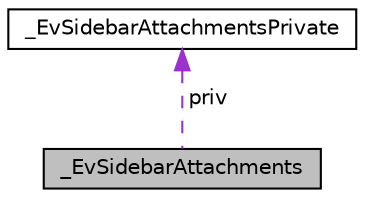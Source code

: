 digraph "_EvSidebarAttachments"
{
  edge [fontname="Helvetica",fontsize="10",labelfontname="Helvetica",labelfontsize="10"];
  node [fontname="Helvetica",fontsize="10",shape=record];
  Node1 [label="_EvSidebarAttachments",height=0.2,width=0.4,color="black", fillcolor="grey75", style="filled" fontcolor="black"];
  Node2 -> Node1 [dir="back",color="darkorchid3",fontsize="10",style="dashed",label=" priv" ,fontname="Helvetica"];
  Node2 [label="_EvSidebarAttachmentsPrivate",height=0.2,width=0.4,color="black", fillcolor="white", style="filled",URL="$d9/db8/struct__EvSidebarAttachmentsPrivate.html"];
}
